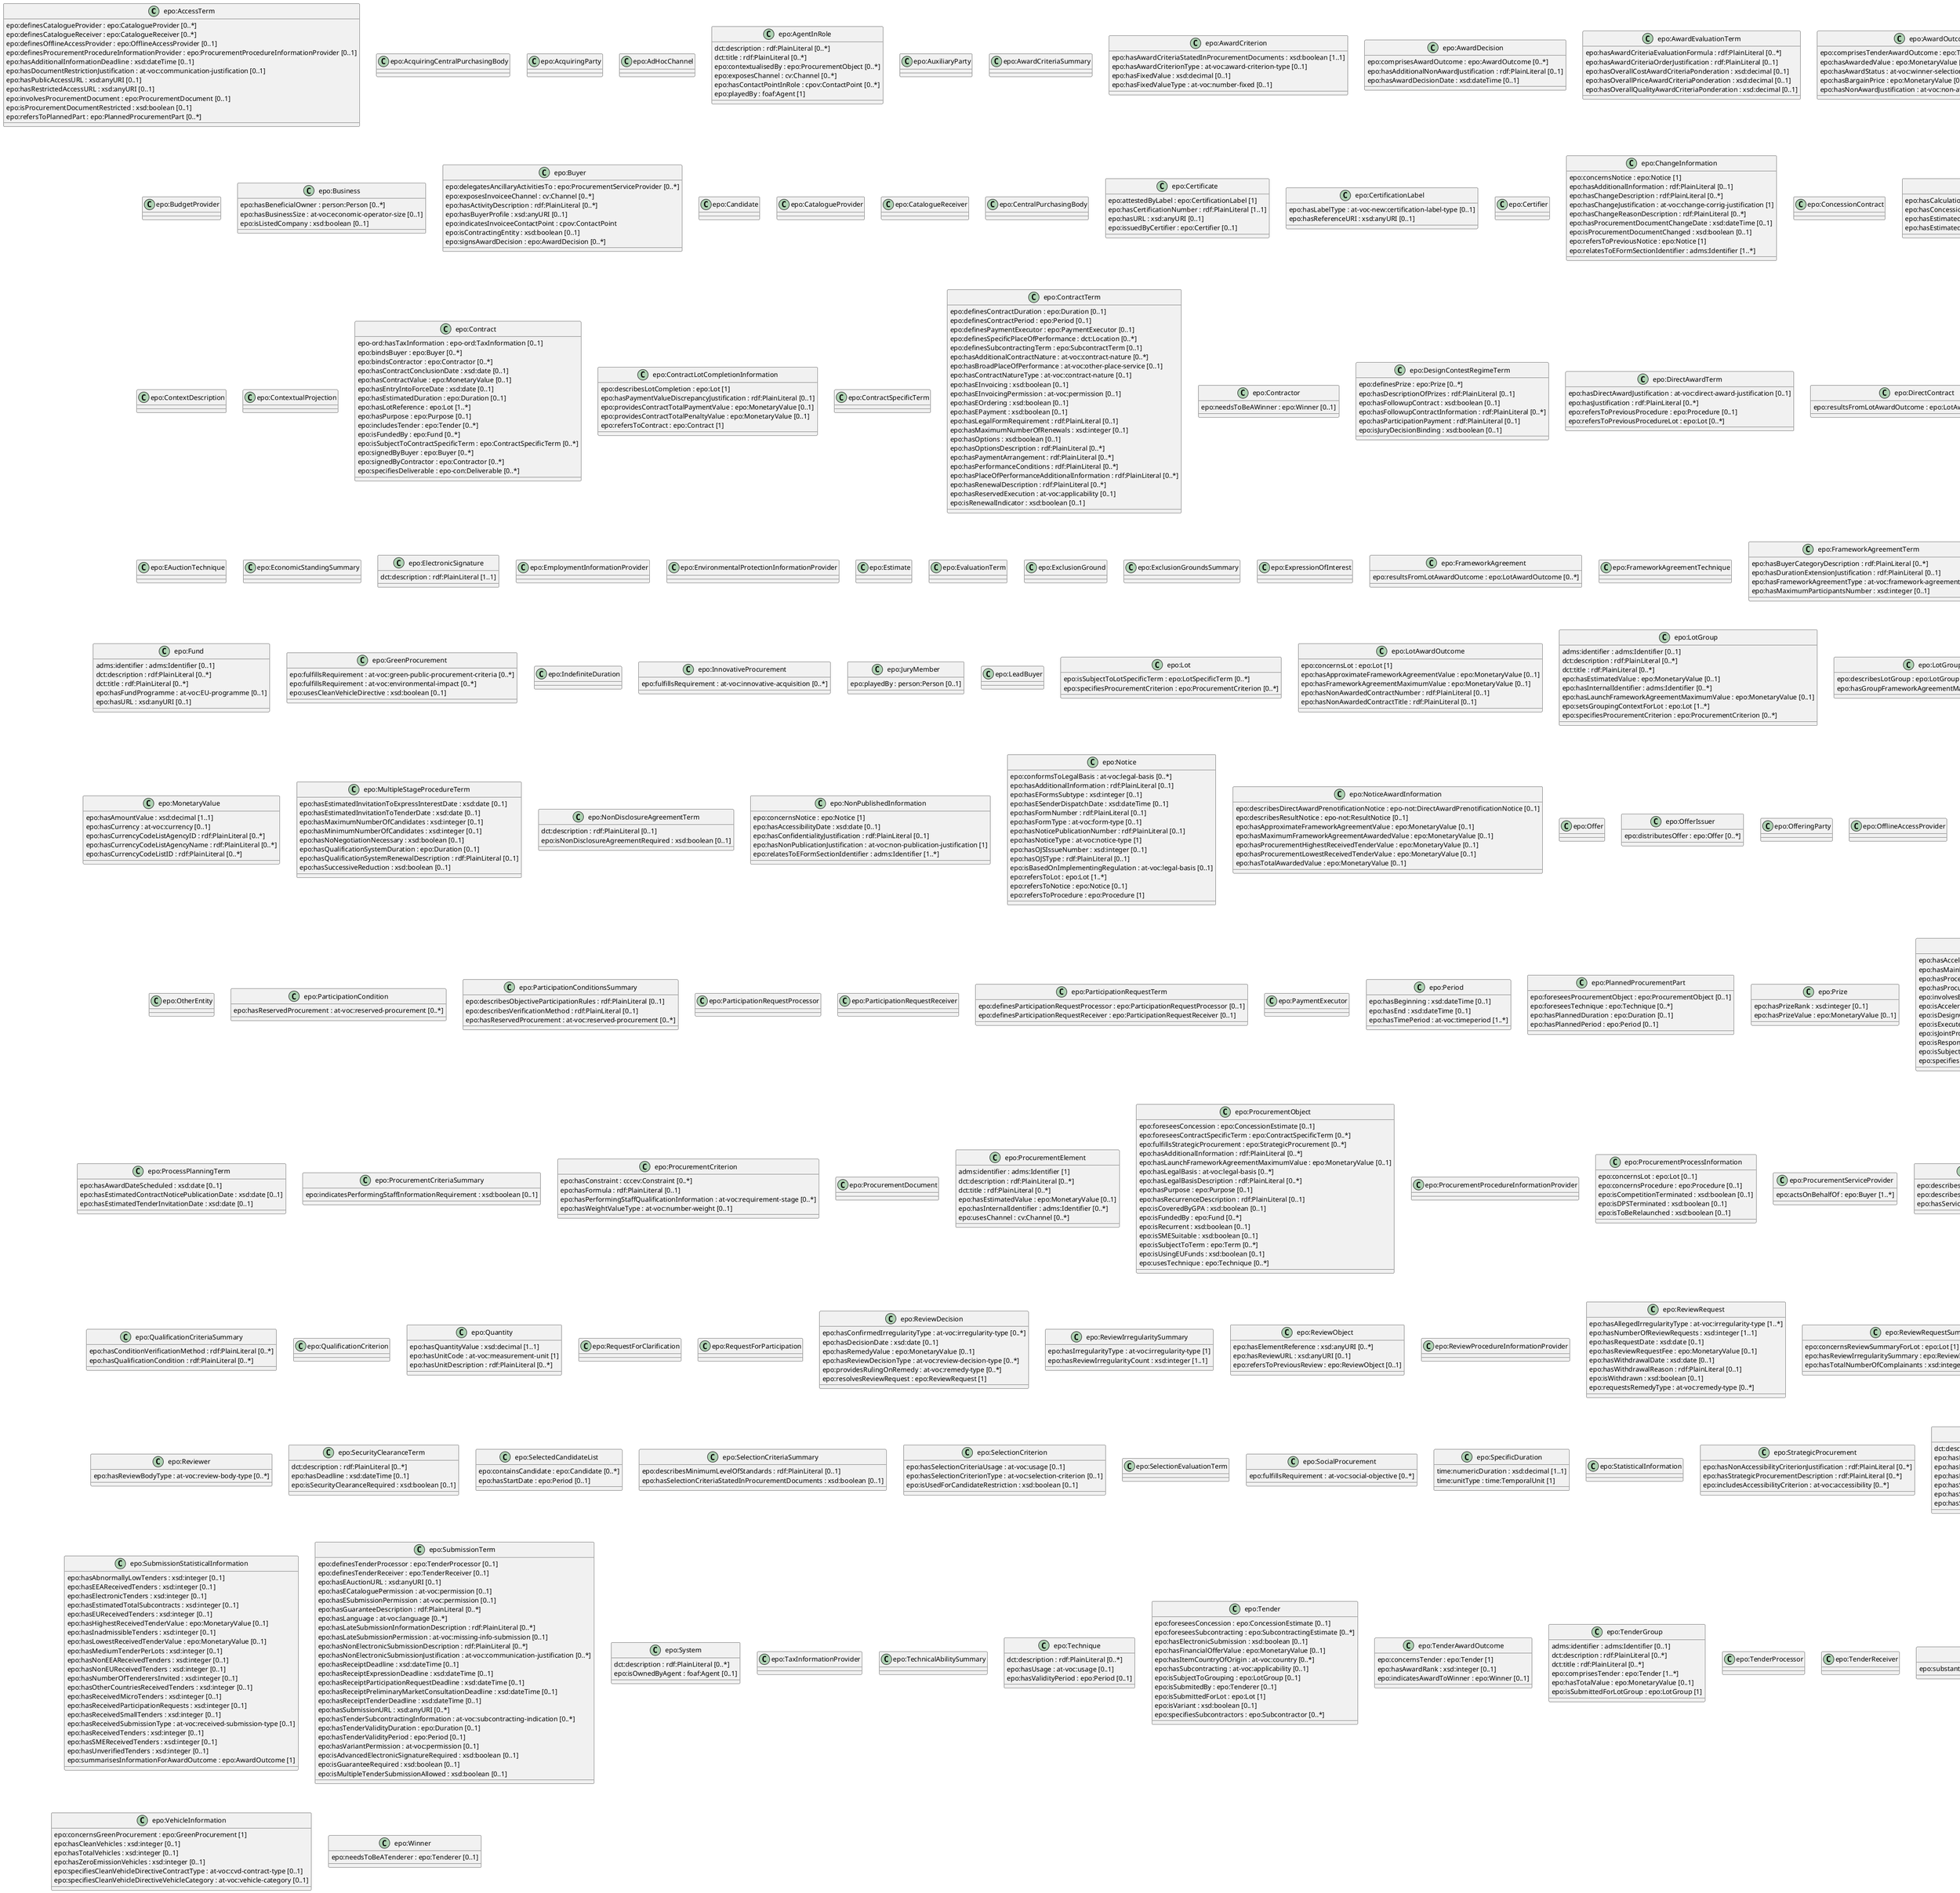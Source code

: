 
@startuml
class "epo:AccessTerm" {
  epo:definesCatalogueProvider : epo:CatalogueProvider [0..*]
  epo:definesCatalogueReceiver : epo:CatalogueReceiver [0..*]
  epo:definesOfflineAccessProvider : epo:OfflineAccessProvider [0..1]
  epo:definesProcurementProcedureInformationProvider : epo:ProcurementProcedureInformationProvider [0..1]
  epo:hasAdditionalInformationDeadline : xsd:dateTime [0..1]
  epo:hasDocumentRestrictionJustification : at-voc:communication-justification [0..1]
  epo:hasPublicAccessURL : xsd:anyURI [0..1]
  epo:hasRestrictedAccessURL : xsd:anyURI [0..1]
  epo:involvesProcurementDocument : epo:ProcurementDocument [0..1]
  epo:isProcurementDocumentRestricted : xsd:boolean [0..1]
  epo:refersToPlannedPart : epo:PlannedProcurementPart [0..*]
}

class "epo:AcquiringCentralPurchasingBody" {

}

class "epo:AcquiringParty" {

}

class "epo:AdHocChannel" {

}

class "epo:AgentInRole" {
  dct:description : rdf:PlainLiteral [0..*]
  dct:title : rdf:PlainLiteral [0..*]
  epo:contextualisedBy : epo:ProcurementObject [0..*]
  epo:exposesChannel : cv:Channel [0..*]
  epo:hasContactPointInRole : cpov:ContactPoint [0..*]
  epo:playedBy : foaf:Agent [1]
}

class "epo:AuxiliaryParty" {

}

class "epo:AwardCriteriaSummary" {

}

class "epo:AwardCriterion" {
  epo:hasAwardCriteriaStatedInProcurementDocuments : xsd:boolean [1..1]
  epo:hasAwardCriterionType : at-voc:award-criterion-type [0..1]
  epo:hasFixedValue : xsd:decimal [0..1]
  epo:hasFixedValueType : at-voc:number-fixed [0..1]
}

class "epo:AwardDecision" {
  epo:comprisesAwardOutcome : epo:AwardOutcome [0..*]
  epo:hasAdditionalNonAwardJustification : rdf:PlainLiteral [0..1]
  epo:hasAwardDecisionDate : xsd:dateTime [0..1]
}

class "epo:AwardEvaluationTerm" {
  epo:hasAwardCriteriaEvaluationFormula : rdf:PlainLiteral [0..*]
  epo:hasAwardCriteriaOrderJustification : rdf:PlainLiteral [0..1]
  epo:hasOverallCostAwardCriteriaPonderation : xsd:decimal [0..1]
  epo:hasOverallPriceAwardCriteriaPonderation : xsd:decimal [0..1]
  epo:hasOverallQualityAwardCriteriaPonderation : xsd:decimal [0..1]
}

class "epo:AwardOutcome" {
  epo:comprisesTenderAwardOutcome : epo:TenderAwardOutcome [0..*]
  epo:hasAwardedValue : epo:MonetaryValue [0..1]
  epo:hasAwardStatus : at-voc:winner-selection-status [0..1]
  epo:hasBargainPrice : epo:MonetaryValue [0..1]
  epo:hasNonAwardJustification : at-voc:non-award-justification [0..1]
}

class "epo:Awarder" {

}

class "epo:AwardingCentralPurchasingBody" {

}

class "epo:BudgetProvider" {

}

class "epo:Business" {
  epo:hasBeneficialOwner : person:Person [0..*]
  epo:hasBusinessSize : at-voc:economic-operator-size [0..1]
  epo:isListedCompany : xsd:boolean [0..1]
}

class "epo:Buyer" {
  epo:delegatesAncillaryActivitiesTo : epo:ProcurementServiceProvider [0..*]
  epo:exposesInvoiceeChannel : cv:Channel [0..*]
  epo:hasActivityDescription : rdf:PlainLiteral [0..*]
  epo:hasBuyerProfile : xsd:anyURI [0..1]
  epo:indicatesInvoiceeContactPoint : cpov:ContactPoint 
  epo:isContractingEntity : xsd:boolean [0..1]
  epo:signsAwardDecision : epo:AwardDecision [0..*]
}

class "epo:Candidate" {

}

class "epo:CatalogueProvider" {

}

class "epo:CatalogueReceiver" {

}

class "epo:CentralPurchasingBody" {

}

class "epo:Certificate" {
  epo:attestedByLabel : epo:CertificationLabel [1]
  epo:hasCertificationNumber : rdf:PlainLiteral [1..1]
  epo:hasURL : xsd:anyURI [0..1]
  epo:issuedByCertifier : epo:Certifier [0..1]
}

class "epo:CertificationLabel" {
  epo:hasLabelType : at-voc-new:certification-label-type [0..1]
  epo:hasReferenceURI : xsd:anyURI [0..1]
}

class "epo:Certifier" {

}

class "epo:ChangeInformation" {
  epo:concernsNotice : epo:Notice [1]
  epo:hasAdditionalInformation : rdf:PlainLiteral [0..1]
  epo:hasChangeDescription : rdf:PlainLiteral [0..*]
  epo:hasChangeJustification : at-voc:change-corrig-justification [1]
  epo:hasChangeReasonDescription : rdf:PlainLiteral [0..*]
  epo:hasProcurementDocumentChangeDate : xsd:dateTime [0..1]
  epo:isProcurementDocumentChanged : xsd:boolean [0..1]
  epo:refersToPreviousNotice : epo:Notice [1]
  epo:relatesToEFormSectionIdentifier : adms:Identifier [1..*]
}

class "epo:ConcessionContract" {

}

class "epo:ConcessionEstimate" {
  epo:hasCalculationMethod : rdf:PlainLiteral [0..1]
  epo:hasConcessionEstimatedValue : epo:MonetaryValue [0..1]
  epo:hasEstimatedBuyerConcessionRevenue : epo:MonetaryValue [0..1]
  epo:hasEstimatedUserConcessionRevenue : epo:MonetaryValue [0..1]
}

class "epo:ContextDescription" {

}

class "epo:ContextualProjection" {

}

class "epo:Contract" {
  epo-ord:hasTaxInformation : epo-ord:TaxInformation [0..1]
  epo:bindsBuyer : epo:Buyer [0..*]
  epo:bindsContractor : epo:Contractor [0..*]
  epo:hasContractConclusionDate : xsd:date [0..1]
  epo:hasContractValue : epo:MonetaryValue [0..1]
  epo:hasEntryIntoForceDate : xsd:date [0..1]
  epo:hasEstimatedDuration : epo:Duration [0..1]
  epo:hasLotReference : epo:Lot [1..*]
  epo:hasPurpose : epo:Purpose [0..1]
  epo:includesTender : epo:Tender [0..*]
  epo:isFundedBy : epo:Fund [0..*]
  epo:isSubjectToContractSpecificTerm : epo:ContractSpecificTerm [0..*]
  epo:signedByBuyer : epo:Buyer [0..*]
  epo:signedByContractor : epo:Contractor [0..*]
  epo:specifiesDeliverable : epo-con:Deliverable [0..*]
}

class "epo:ContractLotCompletionInformation" {
  epo:describesLotCompletion : epo:Lot [1]
  epo:hasPaymentValueDiscrepancyJustification : rdf:PlainLiteral [0..1]
  epo:providesContractTotalPaymentValue : epo:MonetaryValue [0..1]
  epo:providesContractTotalPenaltyValue : epo:MonetaryValue [0..1]
  epo:refersToContract : epo:Contract [1]
}

class "epo:ContractSpecificTerm" {

}

class "epo:ContractTerm" {
  epo:definesContractDuration : epo:Duration [0..1]
  epo:definesContractPeriod : epo:Period [0..1]
  epo:definesPaymentExecutor : epo:PaymentExecutor [0..1]
  epo:definesSpecificPlaceOfPerformance : dct:Location [0..*]
  epo:definesSubcontractingTerm : epo:SubcontractTerm [0..1]
  epo:hasAdditionalContractNature : at-voc:contract-nature [0..*]
  epo:hasBroadPlaceOfPerformance : at-voc:other-place-service [0..1]
  epo:hasContractNatureType : at-voc:contract-nature [0..1]
  epo:hasEInvoicing : xsd:boolean [0..1]
  epo:hasEInvoicingPermission : at-voc:permission [0..1]
  epo:hasEOrdering : xsd:boolean [0..1]
  epo:hasEPayment : xsd:boolean [0..1]
  epo:hasLegalFormRequirement : rdf:PlainLiteral [0..1]
  epo:hasMaximumNumberOfRenewals : xsd:integer [0..1]
  epo:hasOptions : xsd:boolean [0..1]
  epo:hasOptionsDescription : rdf:PlainLiteral [0..*]
  epo:hasPaymentArrangement : rdf:PlainLiteral [0..*]
  epo:hasPerformanceConditions : rdf:PlainLiteral [0..*]
  epo:hasPlaceOfPerformanceAdditionalInformation : rdf:PlainLiteral [0..*]
  epo:hasRenewalDescription : rdf:PlainLiteral [0..*]
  epo:hasReservedExecution : at-voc:applicability [0..1]
  epo:isRenewalIndicator : xsd:boolean [0..1]
}

class "epo:Contractor" {
  epo:needsToBeAWinner : epo:Winner [0..1]
}

class "epo:DesignContestRegimeTerm" {
  epo:definesPrize : epo:Prize [0..*]
  epo:hasDescriptionOfPrizes : rdf:PlainLiteral [0..1]
  epo:hasFollowupContract : xsd:boolean [0..1]
  epo:hasFollowupContractInformation : rdf:PlainLiteral [0..*]
  epo:hasParticipationPayment : rdf:PlainLiteral [0..1]
  epo:isJuryDecisionBinding : xsd:boolean [0..1]
}

class "epo:DirectAwardTerm" {
  epo:hasDirectAwardJustification : at-voc:direct-award-justification [0..1]
  epo:hasJustification : rdf:PlainLiteral [0..*]
  epo:refersToPreviousProcedure : epo:Procedure [0..1]
  epo:refersToPreviousProcedureLot : epo:Lot [0..*]
}

class "epo:DirectContract" {
  epo:resultsFromLotAwardOutcome : epo:LotAwardOutcome [0..*]
}

class "epo:Document" {
  adms:identifier : adms:Identifier [0..*]
  dct:description : rdf:PlainLiteral [0..1]
  dct:issued : xsd:dateTime [0..1]
  dct:title : rdf:PlainLiteral [0..1]
  epo:associatedWith : epo:Document [0..*]
  epo:hasAccessURL : xsd:anyURI [0..*]
  epo:hasDispatchDate : xsd:dateTime [0..1]
  epo:hasElectronicDigest : epo:Document [0..*]
  epo:hasElectronicSignature : epo:ElectronicSignature [0..*]
  epo:hasOfficialLanguage : at-voc:language [1..*]
  epo:hasPublicationDate : xsd:date [0..1]
  epo:hasReceptionDate : xsd:date [0..1]
  epo:hasUnofficialLanguage : at-voc:language [0..*]
  epo:hasUUID : adms:Identifier [0..1]
  epo:hasVersion : rdf:PlainLiteral [0..1]
  epo:refersToPrevious : epo:Document [0..*]
}

class "epo:Duration" {

}

class "epo:DynamicPurchaseSystemTechnique" {
  epo:hasDPSScope : at-voc:dps-usage [0..1]
}

class "epo:EAuctionTechnique" {

}

class "epo:EconomicStandingSummary" {

}

class "epo:ElectronicSignature" {
  dct:description : rdf:PlainLiteral [1..1]
}

class "epo:EmploymentInformationProvider" {

}

class "epo:EnvironmentalProtectionInformationProvider" {

}

class "epo:Estimate" {

}

class "epo:EvaluationTerm" {

}

class "epo:ExclusionGround" {

}

class "epo:ExclusionGroundsSummary" {

}

class "epo:ExpressionOfInterest" {

}

class "epo:FrameworkAgreement" {
  epo:resultsFromLotAwardOutcome : epo:LotAwardOutcome [0..*]
}

class "epo:FrameworkAgreementTechnique" {

}

class "epo:FrameworkAgreementTerm" {
  epo:hasBuyerCategoryDescription : rdf:PlainLiteral [0..*]
  epo:hasDurationExtensionJustification : rdf:PlainLiteral [0..1]
  epo:hasFrameworkAgreementType : at-voc:framework-agreement [1]
  epo:hasMaximumParticipantsNumber : xsd:integer [0..1]
}

class "epo:Fund" {
  adms:identifier : adms:Identifier [0..1]
  dct:description : rdf:PlainLiteral [0..*]
  dct:title : rdf:PlainLiteral [0..*]
  epo:hasFundProgramme : at-voc:EU-programme [0..1]
  epo:hasURL : xsd:anyURI [0..1]
}

class "epo:GreenProcurement" {
  epo:fulfillsRequirement : at-voc:green-public-procurement-criteria [0..*]
  epo:fulfillsRequirement : at-voc:environmental-impact [0..*]
  epo:usesCleanVehicleDirective : xsd:boolean [0..1]
}

class "epo:IndefiniteDuration" {

}

class "epo:InnovativeProcurement" {
  epo:fulfillsRequirement : at-voc:innovative-acquisition [0..*]
}

class "epo:JuryMember" {
  epo:playedBy : person:Person [0..1]
}

class "epo:LeadBuyer" {

}

class "epo:Lot" {
  epo:isSubjectToLotSpecificTerm : epo:LotSpecificTerm [0..*]
  epo:specifiesProcurementCriterion : epo:ProcurementCriterion [0..*]
}

class "epo:LotAwardOutcome" {
  epo:concernsLot : epo:Lot [1]
  epo:hasApproximateFrameworkAgreementValue : epo:MonetaryValue [0..1]
  epo:hasFrameworkAgreementMaximumValue : epo:MonetaryValue [0..1]
  epo:hasNonAwardedContractNumber : rdf:PlainLiteral [0..1]
  epo:hasNonAwardedContractTitle : rdf:PlainLiteral [0..1]
}

class "epo:LotGroup" {
  adms:identifier : adms:Identifier [0..1]
  dct:description : rdf:PlainLiteral [0..*]
  dct:title : rdf:PlainLiteral [0..*]
  epo:hasEstimatedValue : epo:MonetaryValue [0..1]
  epo:hasInternalIdentifier : adms:Identifier [0..*]
  epo:hasLaunchFrameworkAgreementMaximumValue : epo:MonetaryValue [0..1]
  epo:setsGroupingContextForLot : epo:Lot [1..*]
  epo:specifiesProcurementCriterion : epo:ProcurementCriterion [0..*]
}

class "epo:LotGroupAwardInformation" {
  epo:describesLotGroup : epo:LotGroup [1]
  epo:hasGroupFrameworkAgreementMaximumValue : epo:MonetaryValue [0..1]
}

class "epo:LotSpecificTerm" {

}

class "epo:Mediator" {

}

class "epo:MiniCompetitionAwardOutcome" {
  epo:resultsFromUsingCandidateList : epo:SelectedCandidateList [0..1]
}

class "epo:MonetaryValue" {
  epo:hasAmountValue : xsd:decimal [1..1]
  epo:hasCurrency : at-voc:currency [0..1]
  epo:hasCurrencyCodeListAgencyID : rdf:PlainLiteral [0..*]
  epo:hasCurrencyCodeListAgencyName : rdf:PlainLiteral [0..*]
  epo:hasCurrencyCodeListID : rdf:PlainLiteral [0..*]
}

class "epo:MultipleStageProcedureTerm" {
  epo:hasEstimatedInvitationToExpressInterestDate : xsd:date [0..1]
  epo:hasEstimatedInvitationToTenderDate : xsd:date [0..1]
  epo:hasMaximumNumberOfCandidates : xsd:integer [0..1]
  epo:hasMinimumNumberOfCandidates : xsd:integer [0..1]
  epo:hasNoNegotiationNecessary : xsd:boolean [0..1]
  epo:hasQualificationSystemDuration : epo:Duration [0..1]
  epo:hasQualificationSystemRenewalDescription : rdf:PlainLiteral [0..1]
  epo:hasSuccessiveReduction : xsd:boolean [0..1]
}

class "epo:NonDisclosureAgreementTerm" {
  dct:description : rdf:PlainLiteral [0..1]
  epo:isNonDisclosureAgreementRequired : xsd:boolean [0..1]
}

class "epo:NonPublishedInformation" {
  epo:concernsNotice : epo:Notice [1]
  epo:hasAccessibilityDate : xsd:date [0..1]
  epo:hasConfidentialityJustification : rdf:PlainLiteral [0..1]
  epo:hasNonPublicationJustification : at-voc:non-publication-justification [1]
  epo:relatesToEFormSectionIdentifier : adms:Identifier [1..*]
}

class "epo:Notice" {
  epo:conformsToLegalBasis : at-voc:legal-basis [0..*]
  epo:hasAdditionalInformation : rdf:PlainLiteral [0..1]
  epo:hasEFormsSubtype : xsd:integer [0..1]
  epo:hasESenderDispatchDate : xsd:dateTime [0..1]
  epo:hasFormNumber : rdf:PlainLiteral [0..1]
  epo:hasFormType : at-voc:form-type [0..1]
  epo:hasNoticePublicationNumber : rdf:PlainLiteral [0..1]
  epo:hasNoticeType : at-voc:notice-type [1]
  epo:hasOJSIssueNumber : xsd:integer [0..1]
  epo:hasOJSType : rdf:PlainLiteral [0..1]
  epo:isBasedOnImplementingRegulation : at-voc:legal-basis [0..1]
  epo:refersToLot : epo:Lot [1..*]
  epo:refersToNotice : epo:Notice [0..1]
  epo:refersToProcedure : epo:Procedure [1]
}

class "epo:NoticeAwardInformation" {
  epo:describesDirectAwardPrenotificationNotice : epo-not:DirectAwardPrenotificationNotice [0..1]
  epo:describesResultNotice : epo-not:ResultNotice [0..1]
  epo:hasApproximateFrameworkAgreementValue : epo:MonetaryValue [0..1]
  epo:hasMaximumFrameworkAgreementAwardedValue : epo:MonetaryValue [0..1]
  epo:hasProcurementHighestReceivedTenderValue : epo:MonetaryValue [0..1]
  epo:hasProcurementLowestReceivedTenderValue : epo:MonetaryValue [0..1]
  epo:hasTotalAwardedValue : epo:MonetaryValue [0..1]
}

class "epo:Offer" {

}

class "epo:OfferIssuer" {
  epo:distributesOffer : epo:Offer [0..*]
}

class "epo:OfferingParty" {

}

class "epo:OfflineAccessProvider" {

}

class "epo:OpeningTerm" {
  epo:definesOpeningPlace : locn:Address [0..1]
  epo:hasOpeningDateTime : xsd:dateTime [1..1]
  epo:hasOpeningDescription : rdf:PlainLiteral [0..*]
  epo:hasOpeningURL : xsd:anyURI [0..1]
}

class "epo:OrganisationGroup" {
  epo:hasGroupType : rdf:PlainLiteral [0..*]
  epo:hasMember : org:Organization [1..*]
  epo:leadBy : org:Organization [0..1]
}

class "epo:OriginatorRequest" {

}

class "epo:OtherEntity" {

}

class "epo:ParticipationCondition" {
  epo:hasReservedProcurement : at-voc:reserved-procurement [0..*]
}

class "epo:ParticipationConditionsSummary" {
  epo:describesObjectiveParticipationRules : rdf:PlainLiteral [0..1]
  epo:describesVerificationMethod : rdf:PlainLiteral [0..1]
  epo:hasReservedProcurement : at-voc:reserved-procurement [0..*]
}

class "epo:ParticipationRequestProcessor" {

}

class "epo:ParticipationRequestReceiver" {

}

class "epo:ParticipationRequestTerm" {
  epo:definesParticipationRequestProcessor : epo:ParticipationRequestProcessor [0..1]
  epo:definesParticipationRequestReceiver : epo:ParticipationRequestReceiver [0..1]
}

class "epo:PaymentExecutor" {

}

class "epo:Period" {
  epo:hasBeginning : xsd:dateTime [0..1]
  epo:hasEnd : xsd:dateTime [0..1]
  epo:hasTimePeriod : at-voc:timeperiod [1..*]
}

class "epo:PlannedProcurementPart" {
  epo:foreseesProcurementObject : epo:ProcurementObject [0..1]
  epo:foreseesTechnique : epo:Technique [0..*]
  epo:hasPlannedDuration : epo:Duration [0..1]
  epo:hasPlannedPeriod : epo:Period [0..1]
}

class "epo:Prize" {
  epo:hasPrizeRank : xsd:integer [0..1]
  epo:hasPrizeValue : epo:MonetaryValue [0..1]
}

class "epo:Procedure" {
  epo:hasAcceleratedProcedureJustification : rdf:PlainLiteral [0..*]
  epo:hasMainFeature : rdf:PlainLiteral [0..*]
  epo:hasProcedureType : at-voc:procurement-procedure-type [1]
  epo:hasProcurementScopeDividedIntoLot : epo:Lot [1..*]
  epo:involvesBuyer : epo:Buyer [0..*]
  epo:isAccelerated : xsd:boolean [0..1]
  epo:isDesignContest : xsd:boolean [0..1]
  epo:isExecutedByProcurementServiceProvider : epo:ProcurementServiceProvider [0..1]
  epo:isJointProcurement : xsd:boolean [0..1]
  epo:isResponsibilityOfBuyer : epo:Buyer [0..*]
  epo:isSubjectToProcedureSpecificTerm : epo:ProcedureSpecificTerm [1..*]
  epo:specifiesProcurementCriteriaSummary : epo:ProcurementCriteriaSummary [0..*]
}

class "epo:ProcedureSpecificTerm" {

}

class "epo:ProcedureTerm" {
  epo:definesBudgetProvider : epo:BudgetProvider [0..1]
  epo:definesInformationProvider : epo:AuxiliaryParty [0..*]
  epo:definesLotGroup : epo:LotGroup [0..*]
  epo:definesMediator : epo:Mediator [0..1]
  epo:hasCrossBorderLaw : rdf:PlainLiteral [0..*]
  epo:hasGroupLotEvaluationMethod : rdf:PlainLiteral [0..*]
  epo:hasLotAwardCombination : rdf:PlainLiteral [0..1]
  epo:hasMaximumLotSubmissionAllowed : xsd:integer [0..1]
  epo:hasMaximumNumberOfLotsToBeAwarded : xsd:integer [0..1]
  epo:hasNationalProcedureRules : xsd:anyURI [0..*]
  epo:isAwardedByCPB : xsd:boolean [0..1]
  epo:isOneLotOnlyAllowed : xsd:boolean [0..1]
  epo:isSubmissionForAllLotsRequired : xsd:boolean [0..1]
}

class "epo:ProcessPlanningTerm" {
  epo:hasAwardDateScheduled : xsd:date [0..1]
  epo:hasEstimatedContractNoticePublicationDate : xsd:date [0..1]
  epo:hasEstimatedTenderInvitationDate : xsd:date [0..1]
}

class "epo:ProcurementCriteriaSummary" {
  epo:indicatesPerformingStaffInformationRequirement : xsd:boolean [0..1]
}

class "epo:ProcurementCriterion" {
  epo:hasConstraint : cccev:Constraint [0..*]
  epo:hasFormula : rdf:PlainLiteral [0..1]
  epo:hasPerformingStaffQualificationInformation : at-voc:requirement-stage [0..*]
  epo:hasWeightValueType : at-voc:number-weight [0..1]
}

class "epo:ProcurementDocument" {

}

class "epo:ProcurementElement" {
  adms:identifier : adms:Identifier [1]
  dct:description : rdf:PlainLiteral [0..*]
  dct:title : rdf:PlainLiteral [0..*]
  epo:hasEstimatedValue : epo:MonetaryValue [0..1]
  epo:hasInternalIdentifier : adms:Identifier [0..*]
  epo:usesChannel : cv:Channel [0..*]
}

class "epo:ProcurementObject" {
  epo:foreseesConcession : epo:ConcessionEstimate [0..1]
  epo:foreseesContractSpecificTerm : epo:ContractSpecificTerm [0..*]
  epo:fulfillsStrategicProcurement : epo:StrategicProcurement [0..*]
  epo:hasAdditionalInformation : rdf:PlainLiteral [0..*]
  epo:hasLaunchFrameworkAgreementMaximumValue : epo:MonetaryValue [0..1]
  epo:hasLegalBasis : at-voc:legal-basis [0..*]
  epo:hasLegalBasisDescription : rdf:PlainLiteral [0..*]
  epo:hasPurpose : epo:Purpose [0..1]
  epo:hasRecurrenceDescription : rdf:PlainLiteral [0..1]
  epo:isCoveredByGPA : xsd:boolean [0..1]
  epo:isFundedBy : epo:Fund [0..*]
  epo:isRecurrent : xsd:boolean [0..1]
  epo:isSMESuitable : xsd:boolean [0..1]
  epo:isSubjectToTerm : epo:Term [0..*]
  epo:isUsingEUFunds : xsd:boolean [0..1]
  epo:usesTechnique : epo:Technique [0..*]
}

class "epo:ProcurementProcedureInformationProvider" {

}

class "epo:ProcurementProcessInformation" {
  epo:concernsLot : epo:Lot [0..1]
  epo:concernsProcedure : epo:Procedure [0..1]
  epo:isCompetitionTerminated : xsd:boolean [0..1]
  epo:isDPSTerminated : xsd:boolean [0..1]
  epo:isToBeRelaunched : xsd:boolean [0..1]
}

class "epo:ProcurementServiceProvider" {
  epo:actsOnBehalfOf : epo:Buyer [1..*]
}

class "epo:ProfessionalSuitabilitySummary" {
  epo:describesProfession : rdf:PlainLiteral [0..1]
  epo:describesProfessionRelevantLaw : rdf:PlainLiteral [0..1]
  epo:hasServiceReservedToParticularProfession : xsd:boolean [0..1]
}

class "epo:Project" {
  adms:identifier : adms:Identifier [0..1]
}

class "epo:PurchaseContract" {
  epo:followsRulesSetBy : epo:FrameworkAgreement [0..1]
  epo:resultsFromMiniCompetitionAwardOutcome : epo:MiniCompetitionAwardOutcome [0..1]
}

class "epo:Purpose" {
  epo:hasAdditionalClassification : at-voc:cpv [0..*]
  epo:hasMainClassification : at-voc:cpv [1..*]
  epo:hasTotalQuantity : epo:Quantity [0..1]
}

class "epo:QualificationCriteriaSummary" {
  epo:hasConditionVerificationMethod : rdf:PlainLiteral [0..*]
  epo:hasQualificationCondition : rdf:PlainLiteral [0..*]
}

class "epo:QualificationCriterion" {

}

class "epo:Quantity" {
  epo:hasQuantityValue : xsd:decimal [1..1]
  epo:hasUnitCode : at-voc:measurement-unit [1]
  epo:hasUnitDescription : rdf:PlainLiteral [0..*]
}

class "epo:RequestForClarification" {

}

class "epo:RequestForParticipation" {

}

class "epo:ReviewDecision" {
  epo:hasConfirmedIrregularityType : at-voc:irregularity-type [0..*]
  epo:hasDecisionDate : xsd:date [0..1]
  epo:hasRemedyValue : epo:MonetaryValue [0..1]
  epo:hasReviewDecisionType : at-voc:review-decision-type [0..*]
  epo:providesRulingOnRemedy : at-voc:remedy-type [0..*]
  epo:resolvesReviewRequest : epo:ReviewRequest [1]
}

class "epo:ReviewIrregularitySummary" {
  epo:hasIrregularityType : at-voc:irregularity-type [1]
  epo:hasReviewIrregularityCount : xsd:integer [1..1]
}

class "epo:ReviewObject" {
  epo:hasElementReference : xsd:anyURI [0..*]
  epo:hasReviewURL : xsd:anyURI [0..1]
  epo:refersToPreviousReview : epo:ReviewObject [0..1]
}

class "epo:ReviewProcedureInformationProvider" {

}

class "epo:ReviewRequest" {
  epo:hasAllegedIrregularityType : at-voc:irregularity-type [1..*]
  epo:hasNumberOfReviewRequests : xsd:integer [1..1]
  epo:hasRequestDate : xsd:date [0..1]
  epo:hasReviewRequestFee : epo:MonetaryValue [0..1]
  epo:hasWithdrawalDate : xsd:date [0..1]
  epo:hasWithdrawalReason : rdf:PlainLiteral [0..1]
  epo:isWithdrawn : xsd:boolean [0..1]
  epo:requestsRemedyType : at-voc:remedy-type [0..*]
}

class "epo:ReviewRequestSummary" {
  epo:concernsReviewSummaryForLot : epo:Lot [1]
  epo:hasReviewIrregularitySummary : epo:ReviewIrregularitySummary [0..*]
  epo:hasTotalNumberOfComplainants : xsd:integer [0..1]
}

class "epo:ReviewRequester" {

}

class "epo:ReviewTerm" {
  epo:definesReviewer : epo:Reviewer [0..*]
  epo:definesReviewProcedureInformationProvider : epo:ReviewProcedureInformationProvider [0..1]
  epo:hasReviewDeadline : xsd:dateTime [0..1]
  epo:hasReviewDeadlineInformation : rdf:PlainLiteral [0..*]
  epo:hasReviewProcedure : rdf:PlainLiteral [0..*]
}

class "epo:Reviewer" {
  epo:hasReviewBodyType : at-voc:review-body-type [0..*]
}

class "epo:SecurityClearanceTerm" {
  dct:description : rdf:PlainLiteral [0..*]
  epo:hasDeadline : xsd:dateTime [0..1]
  epo:isSecurityClearanceRequired : xsd:boolean [0..1]
}

class "epo:SelectedCandidateList" {
  epo:containsCandidate : epo:Candidate [0..*]
  epo:hasStartDate : epo:Period [0..1]
}

class "epo:SelectionCriteriaSummary" {
  epo:describesMinimumLevelOfStandards : rdf:PlainLiteral [0..1]
  epo:hasSelectionCriteriaStatedInProcurementDocuments : xsd:boolean [0..1]
}

class "epo:SelectionCriterion" {
  epo:hasSelectionCriteriaUsage : at-voc:usage [0..1]
  epo:hasSelectionCriterionType : at-voc:selection-criterion [0..1]
  epo:isUsedForCandidateRestriction : xsd:boolean [0..1]
}

class "epo:SelectionEvaluationTerm" {

}

class "epo:SocialProcurement" {
  epo:fulfillsRequirement : at-voc:social-objective [0..*]
}

class "epo:SpecificDuration" {
  time:numericDuration : xsd:decimal [1..1]
  time:unitType : time:TemporalUnit [1]
}

class "epo:StatisticalInformation" {

}

class "epo:StrategicProcurement" {
  epo:hasNonAccessibilityCriterionJustification : rdf:PlainLiteral [0..*]
  epo:hasStrategicProcurementDescription : rdf:PlainLiteral [0..*]
  epo:includesAccessibilityCriterion : at-voc:accessibility [0..*]
}

class "epo:SubcontractTerm" {
  dct:description : rdf:PlainLiteral [0..*]
  epo:hasMaximumShare : xsd:decimal [0..1]
  epo:hasMinimumShare : xsd:decimal [0..1]
  epo:hasMinimumSubcontractorsProposedObligation : xsd:decimal [0..1]
  epo:hasSubcontractingInvolved : xsd:boolean [0..1]
  epo:hasSubcontractingObligation : at-voc:subcontracting-obligation [0..*]
  epo:hasSubcontractorsProposedAboveObligation : xsd:decimal [0..1]
}

class "epo:SubcontractingEstimate" {
  dct:description : rdf:PlainLiteral [0..*]
  epo:hasEstimatedPercentage : xsd:decimal [0..1]
  epo:hasSubcontractingEstimatedValue : epo:MonetaryValue [0..1]
  epo:hasSubjectMatter : rdf:PlainLiteral [0..*]
}

class "epo:Subcontractor" {

}

class "epo:SubmissionStatisticalInformation" {
  epo:hasAbnormallyLowTenders : xsd:integer [0..1]
  epo:hasEEAReceivedTenders : xsd:integer [0..1]
  epo:hasElectronicTenders : xsd:integer [0..1]
  epo:hasEstimatedTotalSubcontracts : xsd:integer [0..1]
  epo:hasEUReceivedTenders : xsd:integer [0..1]
  epo:hasHighestReceivedTenderValue : epo:MonetaryValue [0..1]
  epo:hasInadmissibleTenders : xsd:integer [0..1]
  epo:hasLowestReceivedTenderValue : epo:MonetaryValue [0..1]
  epo:hasMediumTenderPerLots : xsd:integer [0..1]
  epo:hasNonEEAReceivedTenders : xsd:integer [0..1]
  epo:hasNonEUReceivedTenders : xsd:integer [0..1]
  epo:hasNumberOfTenderersInvited : xsd:integer [0..1]
  epo:hasOtherCountriesReceivedTenders : xsd:integer [0..1]
  epo:hasReceivedMicroTenders : xsd:integer [0..1]
  epo:hasReceivedParticipationRequests : xsd:integer [0..1]
  epo:hasReceivedSmallTenders : xsd:integer [0..1]
  epo:hasReceivedSubmissionType : at-voc:received-submission-type [0..1]
  epo:hasReceivedTenders : xsd:integer [0..1]
  epo:hasSMEReceivedTenders : xsd:integer [0..1]
  epo:hasUnverifiedTenders : xsd:integer [0..1]
  epo:summarisesInformationForAwardOutcome : epo:AwardOutcome [1]
}

class "epo:SubmissionTerm" {
  epo:definesTenderProcessor : epo:TenderProcessor [0..1]
  epo:definesTenderReceiver : epo:TenderReceiver [0..1]
  epo:hasEAuctionURL : xsd:anyURI [0..1]
  epo:hasECataloguePermission : at-voc:permission [0..1]
  epo:hasESubmissionPermission : at-voc:permission [0..1]
  epo:hasGuaranteeDescription : rdf:PlainLiteral [0..*]
  epo:hasLanguage : at-voc:language [0..*]
  epo:hasLateSubmissionInformationDescription : rdf:PlainLiteral [0..*]
  epo:hasLateSubmissionPermission : at-voc:missing-info-submission [0..1]
  epo:hasNonElectronicSubmissionDescription : rdf:PlainLiteral [0..*]
  epo:hasNonElectronicSubmissionJustification : at-voc:communication-justification [0..*]
  epo:hasReceiptDeadline : xsd:dateTime [0..1]
  epo:hasReceiptExpressionDeadline : xsd:dateTime [0..1]
  epo:hasReceiptParticipationRequestDeadline : xsd:dateTime [0..1]
  epo:hasReceiptPreliminaryMarketConsultationDeadline : xsd:dateTime [0..1]
  epo:hasReceiptTenderDeadline : xsd:dateTime [0..1]
  epo:hasSubmissionURL : xsd:anyURI [0..*]
  epo:hasTenderSubcontractingInformation : at-voc:subcontracting-indication [0..*]
  epo:hasTenderValidityDuration : epo:Duration [0..1]
  epo:hasTenderValidityPeriod : epo:Period [0..1]
  epo:hasVariantPermission : at-voc:permission [0..1]
  epo:isAdvancedElectronicSignatureRequired : xsd:boolean [0..1]
  epo:isGuaranteeRequired : xsd:boolean [0..1]
  epo:isMultipleTenderSubmissionAllowed : xsd:boolean [0..1]
}

class "epo:System" {
  dct:description : rdf:PlainLiteral [0..*]
  epo:isOwnedByAgent : foaf:Agent [0..1]
}

class "epo:TaxInformationProvider" {

}

class "epo:TechnicalAbilitySummary" {

}

class "epo:Technique" {
  dct:description : rdf:PlainLiteral [0..*]
  epo:hasUsage : at-voc:usage [0..1]
  epo:hasValidityPeriod : epo:Period [0..1]
}

class "epo:Tender" {
  epo:foreseesConcession : epo:ConcessionEstimate [0..1]
  epo:foreseesSubcontracting : epo:SubcontractingEstimate [0..*]
  epo:hasElectronicSubmission : xsd:boolean [0..1]
  epo:hasFinancialOfferValue : epo:MonetaryValue [0..1]
  epo:hasItemCountryOfOrigin : at-voc:country [0..*]
  epo:hasSubcontracting : at-voc:applicability [0..1]
  epo:isSubjectToGrouping : epo:LotGroup [0..1]
  epo:isSubmitedBy : epo:Tenderer [0..1]
  epo:isSubmittedForLot : epo:Lot [1]
  epo:isVariant : xsd:boolean [0..1]
  epo:specifiesSubcontractors : epo:Subcontractor [0..*]
}

class "epo:TenderAwardOutcome" {
  epo:concernsTender : epo:Tender [1]
  epo:hasAwardRank : xsd:integer [0..1]
  epo:indicatesAwardToWinner : epo:Winner [0..1]
}

class "epo:TenderGroup" {
  adms:identifier : adms:Identifier [0..1]
  dct:description : rdf:PlainLiteral [0..*]
  dct:title : rdf:PlainLiteral [0..*]
  epo:comprisesTender : epo:Tender [1..*]
  epo:hasTotalValue : epo:MonetaryValue [0..1]
  epo:isSubmittedForLotGroup : epo:LotGroup [1]
}

class "epo:TenderProcessor" {

}

class "epo:TenderReceiver" {

}

class "epo:Tenderer" {
  epo:substantiatesExclusionGround : epo:ExclusionGround [0..1]
}

class "epo:Term" {

}

class "epo:VehicleInformation" {
  epo:concernsGreenProcurement : epo:GreenProcurement [1]
  epo:hasCleanVehicles : xsd:integer [0..1]
  epo:hasTotalVehicles : xsd:integer [0..1]
  epo:hasZeroEmissionVehicles : xsd:integer [0..1]
  epo:specifiesCleanVehicleDirectiveContractType : at-voc:cvd-contract-type [0..1]
  epo:specifiesCleanVehicleDirectiveVehicleCategory : at-voc:vehicle-category [0..1]
}

class "epo:Winner" {
  epo:needsToBeATenderer : epo:Tenderer [0..1]
}

@enduml
